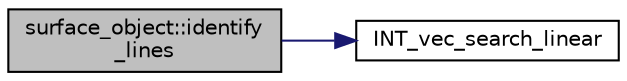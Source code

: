 digraph "surface_object::identify_lines"
{
  edge [fontname="Helvetica",fontsize="10",labelfontname="Helvetica",labelfontsize="10"];
  node [fontname="Helvetica",fontsize="10",shape=record];
  rankdir="LR";
  Node879 [label="surface_object::identify\l_lines",height=0.2,width=0.4,color="black", fillcolor="grey75", style="filled", fontcolor="black"];
  Node879 -> Node880 [color="midnightblue",fontsize="10",style="solid",fontname="Helvetica"];
  Node880 [label="INT_vec_search_linear",height=0.2,width=0.4,color="black", fillcolor="white", style="filled",URL="$d5/de2/foundations_2data__structures_2data__structures_8h.html#ad0aa35e081da3ba3cc8841bf086ba9aa"];
}
